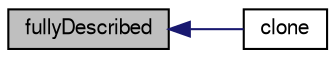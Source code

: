 digraph "fullyDescribed"
{
  bgcolor="transparent";
  edge [fontname="FreeSans",fontsize="10",labelfontname="FreeSans",labelfontsize="10"];
  node [fontname="FreeSans",fontsize="10",shape=record];
  rankdir="LR";
  Node251 [label="fullyDescribed",height=0.2,width=0.4,color="black", fillcolor="grey75", style="filled", fontcolor="black"];
  Node251 -> Node252 [dir="back",color="midnightblue",fontsize="10",style="solid",fontname="FreeSans"];
  Node252 [label="clone",height=0.2,width=0.4,color="black",URL="$a24050.html#ac6d7055f88f8ceb366a9f64d3ba635e0",tooltip="Construct and return a clone. "];
}
